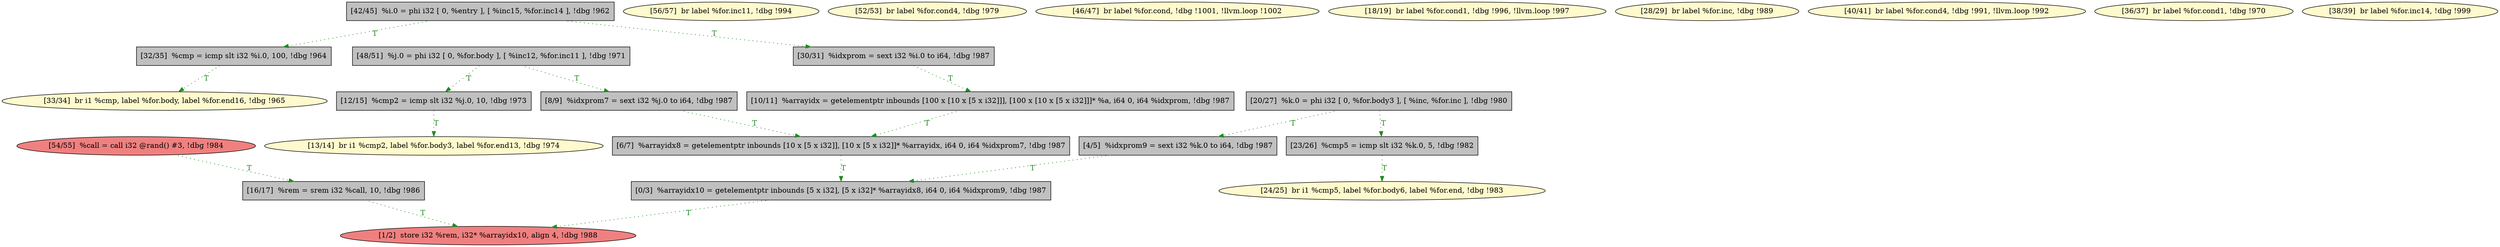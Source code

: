 
digraph G {


node613 [fillcolor=lightcoral,label="[54/55]  %call = call i32 @rand() #3, !dbg !984",shape=ellipse,style=filled ]
node612 [fillcolor=lemonchiffon,label="[56/57]  br label %for.inc11, !dbg !994",shape=ellipse,style=filled ]
node610 [fillcolor=grey,label="[48/51]  %j.0 = phi i32 [ 0, %for.body ], [ %inc12, %for.inc11 ], !dbg !971",shape=rectangle,style=filled ]
node609 [fillcolor=lemonchiffon,label="[52/53]  br label %for.cond4, !dbg !979",shape=ellipse,style=filled ]
node611 [fillcolor=lemonchiffon,label="[24/25]  br i1 %cmp5, label %for.body6, label %for.end, !dbg !983",shape=ellipse,style=filled ]
node607 [fillcolor=grey,label="[6/7]  %arrayidx8 = getelementptr inbounds [10 x [5 x i32]], [10 x [5 x i32]]* %arrayidx, i64 0, i64 %idxprom7, !dbg !987",shape=rectangle,style=filled ]
node606 [fillcolor=lightcoral,label="[1/2]  store i32 %rem, i32* %arrayidx10, align 4, !dbg !988",shape=ellipse,style=filled ]
node605 [fillcolor=lemonchiffon,label="[46/47]  br label %for.cond, !dbg !1001, !llvm.loop !1002",shape=ellipse,style=filled ]
node589 [fillcolor=grey,label="[23/26]  %cmp5 = icmp slt i32 %k.0, 5, !dbg !982",shape=rectangle,style=filled ]
node592 [fillcolor=grey,label="[16/17]  %rem = srem i32 %call, 10, !dbg !986",shape=rectangle,style=filled ]
node593 [fillcolor=grey,label="[30/31]  %idxprom = sext i32 %i.0 to i64, !dbg !987",shape=rectangle,style=filled ]
node591 [fillcolor=lemonchiffon,label="[18/19]  br label %for.cond1, !dbg !996, !llvm.loop !997",shape=ellipse,style=filled ]
node604 [fillcolor=grey,label="[12/15]  %cmp2 = icmp slt i32 %j.0, 10, !dbg !973",shape=rectangle,style=filled ]
node595 [fillcolor=grey,label="[32/35]  %cmp = icmp slt i32 %i.0, 100, !dbg !964",shape=rectangle,style=filled ]
node594 [fillcolor=lemonchiffon,label="[28/29]  br label %for.inc, !dbg !989",shape=ellipse,style=filled ]
node590 [fillcolor=grey,label="[20/27]  %k.0 = phi i32 [ 0, %for.body3 ], [ %inc, %for.inc ], !dbg !980",shape=rectangle,style=filled ]
node603 [fillcolor=grey,label="[0/3]  %arrayidx10 = getelementptr inbounds [5 x i32], [5 x i32]* %arrayidx8, i64 0, i64 %idxprom9, !dbg !987",shape=rectangle,style=filled ]
node596 [fillcolor=lemonchiffon,label="[33/34]  br i1 %cmp, label %for.body, label %for.end16, !dbg !965",shape=ellipse,style=filled ]
node608 [fillcolor=grey,label="[4/5]  %idxprom9 = sext i32 %k.0 to i64, !dbg !987",shape=rectangle,style=filled ]
node599 [fillcolor=lemonchiffon,label="[13/14]  br i1 %cmp2, label %for.body3, label %for.end13, !dbg !974",shape=ellipse,style=filled ]
node601 [fillcolor=grey,label="[10/11]  %arrayidx = getelementptr inbounds [100 x [10 x [5 x i32]]], [100 x [10 x [5 x i32]]]* %a, i64 0, i64 %idxprom, !dbg !987",shape=rectangle,style=filled ]
node597 [fillcolor=lemonchiffon,label="[40/41]  br label %for.cond4, !dbg !991, !llvm.loop !992",shape=ellipse,style=filled ]
node598 [fillcolor=lemonchiffon,label="[36/37]  br label %for.cond1, !dbg !970",shape=ellipse,style=filled ]
node600 [fillcolor=grey,label="[42/45]  %i.0 = phi i32 [ 0, %entry ], [ %inc15, %for.inc14 ], !dbg !962",shape=rectangle,style=filled ]
node614 [fillcolor=lemonchiffon,label="[38/39]  br label %for.inc14, !dbg !999",shape=ellipse,style=filled ]
node602 [fillcolor=grey,label="[8/9]  %idxprom7 = sext i32 %j.0 to i64, !dbg !987",shape=rectangle,style=filled ]

node590->node608 [style=dotted,color=forestgreen,label="T",fontcolor=forestgreen ]
node603->node606 [style=dotted,color=forestgreen,label="T",fontcolor=forestgreen ]
node602->node607 [style=dotted,color=forestgreen,label="T",fontcolor=forestgreen ]
node589->node611 [style=dotted,color=forestgreen,label="T",fontcolor=forestgreen ]
node601->node607 [style=dotted,color=forestgreen,label="T",fontcolor=forestgreen ]
node604->node599 [style=dotted,color=forestgreen,label="T",fontcolor=forestgreen ]
node607->node603 [style=dotted,color=forestgreen,label="T",fontcolor=forestgreen ]
node608->node603 [style=dotted,color=forestgreen,label="T",fontcolor=forestgreen ]
node610->node604 [style=dotted,color=forestgreen,label="T",fontcolor=forestgreen ]
node600->node595 [style=dotted,color=forestgreen,label="T",fontcolor=forestgreen ]
node600->node593 [style=dotted,color=forestgreen,label="T",fontcolor=forestgreen ]
node613->node592 [style=dotted,color=forestgreen,label="T",fontcolor=forestgreen ]
node593->node601 [style=dotted,color=forestgreen,label="T",fontcolor=forestgreen ]
node595->node596 [style=dotted,color=forestgreen,label="T",fontcolor=forestgreen ]
node590->node589 [style=dotted,color=forestgreen,label="T",fontcolor=forestgreen ]
node610->node602 [style=dotted,color=forestgreen,label="T",fontcolor=forestgreen ]
node592->node606 [style=dotted,color=forestgreen,label="T",fontcolor=forestgreen ]


}
